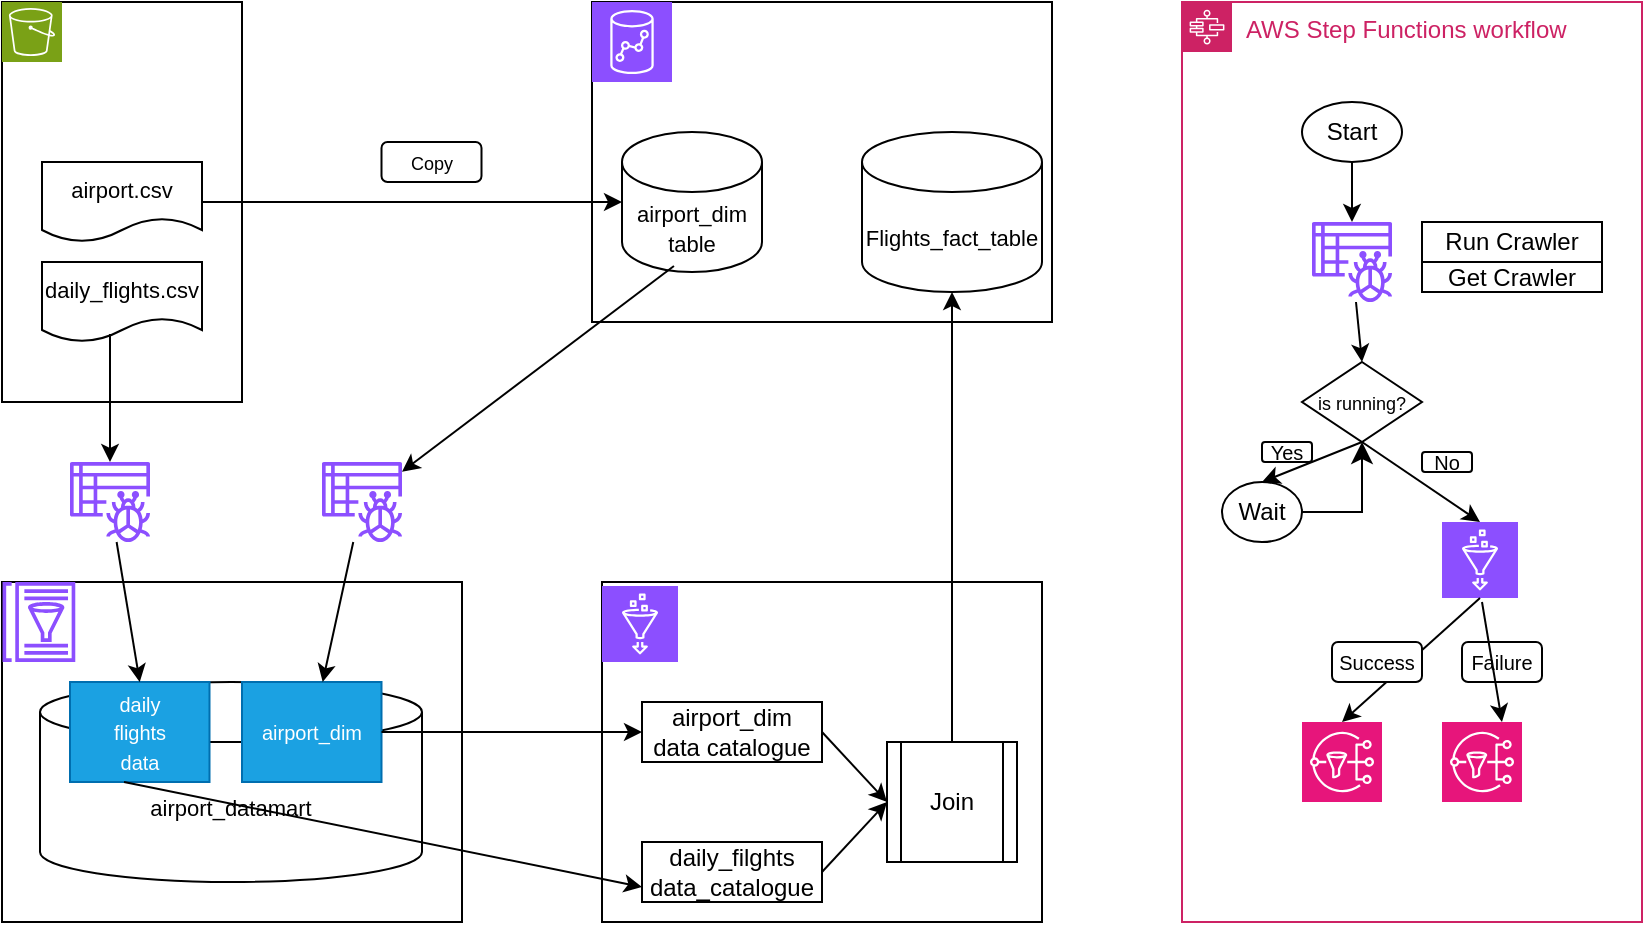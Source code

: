 <mxfile version="26.2.12">
  <diagram name="Page-1" id="zXXScXwHCYAZR13vhqOQ">
    <mxGraphModel dx="874" dy="465" grid="1" gridSize="10" guides="1" tooltips="1" connect="1" arrows="1" fold="1" page="1" pageScale="1" pageWidth="850" pageHeight="1100" math="0" shadow="0">
      <root>
        <mxCell id="0" />
        <mxCell id="1" parent="0" />
        <mxCell id="0Zci6-uyaetoYP36CYbA-6" value="" style="rounded=0;whiteSpace=wrap;html=1;" parent="1" vertex="1">
          <mxGeometry x="40" y="90" width="120" height="200" as="geometry" />
        </mxCell>
        <mxCell id="0Zci6-uyaetoYP36CYbA-3" value="&lt;font style=&quot;font-size: 11px;&quot;&gt;airport.csv&lt;/font&gt;" style="shape=document;whiteSpace=wrap;html=1;boundedLbl=1;" parent="1" vertex="1">
          <mxGeometry x="60" y="170" width="80" height="40" as="geometry" />
        </mxCell>
        <mxCell id="0Zci6-uyaetoYP36CYbA-4" value="&lt;font style=&quot;font-size: 11px;&quot;&gt;daily_flights.csv&lt;/font&gt;" style="shape=document;whiteSpace=wrap;html=1;boundedLbl=1;" parent="1" vertex="1">
          <mxGeometry x="60" y="220" width="80" height="40" as="geometry" />
        </mxCell>
        <mxCell id="0Zci6-uyaetoYP36CYbA-7" value="" style="sketch=0;points=[[0,0,0],[0.25,0,0],[0.5,0,0],[0.75,0,0],[1,0,0],[0,1,0],[0.25,1,0],[0.5,1,0],[0.75,1,0],[1,1,0],[0,0.25,0],[0,0.5,0],[0,0.75,0],[1,0.25,0],[1,0.5,0],[1,0.75,0]];outlineConnect=0;fontColor=#232F3E;fillColor=#7AA116;strokeColor=#ffffff;dashed=0;verticalLabelPosition=bottom;verticalAlign=top;align=center;html=1;fontSize=12;fontStyle=0;aspect=fixed;shape=mxgraph.aws4.resourceIcon;resIcon=mxgraph.aws4.s3;" parent="1" vertex="1">
          <mxGeometry x="40" y="90" width="30" height="30" as="geometry" />
        </mxCell>
        <mxCell id="0Zci6-uyaetoYP36CYbA-9" value="" style="rounded=0;whiteSpace=wrap;html=1;" parent="1" vertex="1">
          <mxGeometry x="335" y="90" width="230" height="160" as="geometry" />
        </mxCell>
        <mxCell id="0Zci6-uyaetoYP36CYbA-8" value="" style="sketch=0;points=[[0,0,0],[0.25,0,0],[0.5,0,0],[0.75,0,0],[1,0,0],[0,1,0],[0.25,1,0],[0.5,1,0],[0.75,1,0],[1,1,0],[0,0.25,0],[0,0.5,0],[0,0.75,0],[1,0.25,0],[1,0.5,0],[1,0.75,0]];outlineConnect=0;fontColor=#232F3E;fillColor=#8C4FFF;strokeColor=#ffffff;dashed=0;verticalLabelPosition=bottom;verticalAlign=top;align=center;html=1;fontSize=12;fontStyle=0;aspect=fixed;shape=mxgraph.aws4.resourceIcon;resIcon=mxgraph.aws4.redshift;" parent="1" vertex="1">
          <mxGeometry x="335" y="90" width="40" height="40" as="geometry" />
        </mxCell>
        <mxCell id="0Zci6-uyaetoYP36CYbA-11" value="&lt;font style=&quot;font-size: 11px;&quot;&gt;airport_dim table&lt;/font&gt;" style="shape=cylinder3;whiteSpace=wrap;html=1;boundedLbl=1;backgroundOutline=1;size=15;" parent="1" vertex="1">
          <mxGeometry x="350" y="155" width="70" height="70" as="geometry" />
        </mxCell>
        <mxCell id="0Zci6-uyaetoYP36CYbA-12" value="" style="endArrow=classic;html=1;rounded=0;exitX=1;exitY=0.5;exitDx=0;exitDy=0;entryX=0;entryY=0.5;entryDx=0;entryDy=0;entryPerimeter=0;" parent="1" source="0Zci6-uyaetoYP36CYbA-3" target="0Zci6-uyaetoYP36CYbA-11" edge="1">
          <mxGeometry width="50" height="50" relative="1" as="geometry">
            <mxPoint x="400" y="310" as="sourcePoint" />
            <mxPoint x="450" y="260" as="targetPoint" />
          </mxGeometry>
        </mxCell>
        <mxCell id="0Zci6-uyaetoYP36CYbA-13" value="&lt;font style=&quot;font-size: 9px;&quot;&gt;Copy&lt;/font&gt;" style="rounded=1;whiteSpace=wrap;html=1;" parent="1" vertex="1">
          <mxGeometry x="229.75" y="160" width="50" height="20" as="geometry" />
        </mxCell>
        <mxCell id="0Zci6-uyaetoYP36CYbA-14" value="" style="sketch=0;outlineConnect=0;fontColor=#232F3E;gradientColor=none;fillColor=#8C4FFF;strokeColor=none;dashed=0;verticalLabelPosition=bottom;verticalAlign=top;align=center;html=1;fontSize=12;fontStyle=0;aspect=fixed;pointerEvents=1;shape=mxgraph.aws4.glue_crawlers;" parent="1" vertex="1">
          <mxGeometry x="74" y="320" width="40" height="40" as="geometry" />
        </mxCell>
        <mxCell id="0Zci6-uyaetoYP36CYbA-16" value="" style="rounded=0;whiteSpace=wrap;html=1;" parent="1" vertex="1">
          <mxGeometry x="40" y="380" width="230" height="170" as="geometry" />
        </mxCell>
        <mxCell id="0Zci6-uyaetoYP36CYbA-15" value="" style="sketch=0;outlineConnect=0;fontColor=#232F3E;gradientColor=none;fillColor=#8C4FFF;strokeColor=none;dashed=0;verticalLabelPosition=bottom;verticalAlign=top;align=center;html=1;fontSize=12;fontStyle=0;aspect=fixed;pointerEvents=1;shape=mxgraph.aws4.glue_data_catalog;" parent="1" vertex="1">
          <mxGeometry x="40" y="380" width="36.92" height="40" as="geometry" />
        </mxCell>
        <mxCell id="0Zci6-uyaetoYP36CYbA-17" value="&lt;font style=&quot;font-size: 11px;&quot;&gt;airport_datamart&lt;/font&gt;" style="shape=cylinder3;whiteSpace=wrap;html=1;boundedLbl=1;backgroundOutline=1;size=15;" parent="1" vertex="1">
          <mxGeometry x="59" y="430" width="191" height="100" as="geometry" />
        </mxCell>
        <mxCell id="0Zci6-uyaetoYP36CYbA-19" value="&lt;font style=&quot;font-size: 10px;&quot;&gt;daily&lt;/font&gt;&lt;div&gt;&lt;font style=&quot;font-size: 10px;&quot;&gt;flights&lt;/font&gt;&lt;/div&gt;&lt;div&gt;&lt;font style=&quot;font-size: 10px;&quot;&gt;data&lt;/font&gt;&lt;/div&gt;" style="rounded=0;whiteSpace=wrap;html=1;fillColor=#1ba1e2;fontColor=#ffffff;strokeColor=#006EAF;" parent="1" vertex="1">
          <mxGeometry x="74" y="430" width="69.75" height="50" as="geometry" />
        </mxCell>
        <mxCell id="0Zci6-uyaetoYP36CYbA-20" style="edgeStyle=orthogonalEdgeStyle;rounded=0;orthogonalLoop=1;jettySize=auto;html=1;exitX=0.5;exitY=1;exitDx=0;exitDy=0;exitPerimeter=0;" parent="1" source="0Zci6-uyaetoYP36CYbA-17" target="0Zci6-uyaetoYP36CYbA-17" edge="1">
          <mxGeometry relative="1" as="geometry" />
        </mxCell>
        <mxCell id="0Zci6-uyaetoYP36CYbA-21" value="&lt;font style=&quot;font-size: 11px;&quot;&gt;Flights_fact_table&lt;/font&gt;" style="shape=cylinder3;whiteSpace=wrap;html=1;boundedLbl=1;backgroundOutline=1;size=15;" parent="1" vertex="1">
          <mxGeometry x="470" y="155" width="90" height="80" as="geometry" />
        </mxCell>
        <mxCell id="0Zci6-uyaetoYP36CYbA-22" value="" style="endArrow=classic;html=1;rounded=0;exitX=0.425;exitY=0.9;exitDx=0;exitDy=0;exitPerimeter=0;" parent="1" source="0Zci6-uyaetoYP36CYbA-4" target="0Zci6-uyaetoYP36CYbA-14" edge="1">
          <mxGeometry width="50" height="50" relative="1" as="geometry">
            <mxPoint x="400" y="310" as="sourcePoint" />
            <mxPoint x="450" y="260" as="targetPoint" />
          </mxGeometry>
        </mxCell>
        <mxCell id="0Zci6-uyaetoYP36CYbA-25" value="" style="endArrow=classic;html=1;rounded=0;entryX=0.5;entryY=0;entryDx=0;entryDy=0;" parent="1" source="0Zci6-uyaetoYP36CYbA-14" target="0Zci6-uyaetoYP36CYbA-19" edge="1">
          <mxGeometry width="50" height="50" relative="1" as="geometry">
            <mxPoint x="400" y="310" as="sourcePoint" />
            <mxPoint x="450" y="260" as="targetPoint" />
          </mxGeometry>
        </mxCell>
        <mxCell id="0Zci6-uyaetoYP36CYbA-26" value="" style="sketch=0;outlineConnect=0;fontColor=#232F3E;gradientColor=none;fillColor=#8C4FFF;strokeColor=none;dashed=0;verticalLabelPosition=bottom;verticalAlign=top;align=center;html=1;fontSize=12;fontStyle=0;aspect=fixed;pointerEvents=1;shape=mxgraph.aws4.glue_crawlers;" parent="1" vertex="1">
          <mxGeometry x="200" y="320" width="40" height="40" as="geometry" />
        </mxCell>
        <mxCell id="0Zci6-uyaetoYP36CYbA-28" value="" style="endArrow=classic;html=1;rounded=0;exitX=0.371;exitY=0.957;exitDx=0;exitDy=0;exitPerimeter=0;" parent="1" source="0Zci6-uyaetoYP36CYbA-11" target="0Zci6-uyaetoYP36CYbA-26" edge="1">
          <mxGeometry width="50" height="50" relative="1" as="geometry">
            <mxPoint x="400" y="310" as="sourcePoint" />
            <mxPoint x="450" y="260" as="targetPoint" />
          </mxGeometry>
        </mxCell>
        <mxCell id="0Zci6-uyaetoYP36CYbA-29" value="&lt;span style=&quot;font-size: 10px;&quot;&gt;airport_dim&lt;/span&gt;" style="rounded=0;whiteSpace=wrap;html=1;fillColor=#1ba1e2;fontColor=#ffffff;strokeColor=#006EAF;" parent="1" vertex="1">
          <mxGeometry x="160" y="430" width="69.75" height="50" as="geometry" />
        </mxCell>
        <mxCell id="0Zci6-uyaetoYP36CYbA-33" value="" style="rounded=0;whiteSpace=wrap;html=1;" parent="1" vertex="1">
          <mxGeometry x="340" y="380" width="220" height="170" as="geometry" />
        </mxCell>
        <mxCell id="0Zci6-uyaetoYP36CYbA-31" value="" style="endArrow=classic;html=1;rounded=0;" parent="1" source="0Zci6-uyaetoYP36CYbA-26" target="0Zci6-uyaetoYP36CYbA-29" edge="1">
          <mxGeometry width="50" height="50" relative="1" as="geometry">
            <mxPoint x="400" y="310" as="sourcePoint" />
            <mxPoint x="450" y="260" as="targetPoint" />
          </mxGeometry>
        </mxCell>
        <mxCell id="0Zci6-uyaetoYP36CYbA-32" value="" style="sketch=0;points=[[0,0,0],[0.25,0,0],[0.5,0,0],[0.75,0,0],[1,0,0],[0,1,0],[0.25,1,0],[0.5,1,0],[0.75,1,0],[1,1,0],[0,0.25,0],[0,0.5,0],[0,0.75,0],[1,0.25,0],[1,0.5,0],[1,0.75,0]];outlineConnect=0;fontColor=#232F3E;fillColor=#8C4FFF;strokeColor=#ffffff;dashed=0;verticalLabelPosition=bottom;verticalAlign=top;align=center;html=1;fontSize=12;fontStyle=0;aspect=fixed;shape=mxgraph.aws4.resourceIcon;resIcon=mxgraph.aws4.glue;" parent="1" vertex="1">
          <mxGeometry x="340" y="382" width="38" height="38" as="geometry" />
        </mxCell>
        <mxCell id="0Zci6-uyaetoYP36CYbA-37" value="" style="endArrow=classic;html=1;rounded=0;exitX=1;exitY=0.5;exitDx=0;exitDy=0;entryX=0;entryY=0.5;entryDx=0;entryDy=0;" parent="1" source="0Zci6-uyaetoYP36CYbA-29" target="0Zci6-uyaetoYP36CYbA-41" edge="1">
          <mxGeometry width="50" height="50" relative="1" as="geometry">
            <mxPoint x="400" y="590" as="sourcePoint" />
            <mxPoint x="400" y="520" as="targetPoint" />
          </mxGeometry>
        </mxCell>
        <mxCell id="0Zci6-uyaetoYP36CYbA-39" value="" style="endArrow=classic;html=1;rounded=0;exitX=0.387;exitY=1;exitDx=0;exitDy=0;exitPerimeter=0;entryX=0;entryY=0.75;entryDx=0;entryDy=0;" parent="1" source="0Zci6-uyaetoYP36CYbA-19" target="0Zci6-uyaetoYP36CYbA-42" edge="1">
          <mxGeometry width="50" height="50" relative="1" as="geometry">
            <mxPoint x="400" y="590" as="sourcePoint" />
            <mxPoint x="400" y="560" as="targetPoint" />
          </mxGeometry>
        </mxCell>
        <mxCell id="0Zci6-uyaetoYP36CYbA-41" value="airport_dim&lt;div&gt;data catalogue&lt;/div&gt;" style="rounded=0;whiteSpace=wrap;html=1;" parent="1" vertex="1">
          <mxGeometry x="360" y="440" width="90" height="30" as="geometry" />
        </mxCell>
        <mxCell id="0Zci6-uyaetoYP36CYbA-42" value="daily_filghts&lt;div&gt;data_catalogue&lt;/div&gt;" style="rounded=0;whiteSpace=wrap;html=1;" parent="1" vertex="1">
          <mxGeometry x="360" y="510" width="90" height="30" as="geometry" />
        </mxCell>
        <mxCell id="0Zci6-uyaetoYP36CYbA-44" value="Join" style="shape=process;whiteSpace=wrap;html=1;backgroundOutline=1;" parent="1" vertex="1">
          <mxGeometry x="482.5" y="460" width="65" height="60" as="geometry" />
        </mxCell>
        <mxCell id="0Zci6-uyaetoYP36CYbA-45" value="" style="endArrow=classic;html=1;rounded=0;exitX=1;exitY=0.5;exitDx=0;exitDy=0;entryX=0;entryY=0.5;entryDx=0;entryDy=0;" parent="1" source="0Zci6-uyaetoYP36CYbA-42" target="0Zci6-uyaetoYP36CYbA-44" edge="1">
          <mxGeometry width="50" height="50" relative="1" as="geometry">
            <mxPoint x="400" y="590" as="sourcePoint" />
            <mxPoint x="450" y="540" as="targetPoint" />
          </mxGeometry>
        </mxCell>
        <mxCell id="0Zci6-uyaetoYP36CYbA-46" value="" style="endArrow=classic;html=1;rounded=0;exitX=1;exitY=0.5;exitDx=0;exitDy=0;entryX=0;entryY=0.5;entryDx=0;entryDy=0;" parent="1" source="0Zci6-uyaetoYP36CYbA-41" target="0Zci6-uyaetoYP36CYbA-44" edge="1">
          <mxGeometry width="50" height="50" relative="1" as="geometry">
            <mxPoint x="400" y="590" as="sourcePoint" />
            <mxPoint x="450" y="540" as="targetPoint" />
          </mxGeometry>
        </mxCell>
        <mxCell id="0Zci6-uyaetoYP36CYbA-50" value="" style="endArrow=classic;html=1;rounded=0;exitX=0.5;exitY=0;exitDx=0;exitDy=0;entryX=0.5;entryY=1;entryDx=0;entryDy=0;entryPerimeter=0;" parent="1" source="0Zci6-uyaetoYP36CYbA-44" target="0Zci6-uyaetoYP36CYbA-21" edge="1">
          <mxGeometry width="50" height="50" relative="1" as="geometry">
            <mxPoint x="400" y="380" as="sourcePoint" />
            <mxPoint x="450" y="330" as="targetPoint" />
          </mxGeometry>
        </mxCell>
        <mxCell id="mrPPmuVsZvDpEOdSEq8O-7" value="AWS Step Functions workflow" style="points=[[0,0],[0.25,0],[0.5,0],[0.75,0],[1,0],[1,0.25],[1,0.5],[1,0.75],[1,1],[0.75,1],[0.5,1],[0.25,1],[0,1],[0,0.75],[0,0.5],[0,0.25]];outlineConnect=0;gradientColor=none;html=1;whiteSpace=wrap;fontSize=12;fontStyle=0;container=1;pointerEvents=0;collapsible=0;recursiveResize=0;shape=mxgraph.aws4.group;grIcon=mxgraph.aws4.group_aws_step_functions_workflow;strokeColor=#CD2264;fillColor=none;verticalAlign=top;align=left;spacingLeft=30;fontColor=#CD2264;dashed=0;" vertex="1" parent="1">
          <mxGeometry x="630" y="90" width="230" height="460" as="geometry" />
        </mxCell>
        <mxCell id="mrPPmuVsZvDpEOdSEq8O-8" value="Start" style="ellipse;whiteSpace=wrap;html=1;" vertex="1" parent="mrPPmuVsZvDpEOdSEq8O-7">
          <mxGeometry x="60" y="50" width="50" height="30" as="geometry" />
        </mxCell>
        <mxCell id="mrPPmuVsZvDpEOdSEq8O-9" value="" style="endArrow=classic;html=1;rounded=0;exitX=0.5;exitY=1;exitDx=0;exitDy=0;" edge="1" parent="mrPPmuVsZvDpEOdSEq8O-7" source="mrPPmuVsZvDpEOdSEq8O-8" target="mrPPmuVsZvDpEOdSEq8O-10">
          <mxGeometry width="50" height="50" relative="1" as="geometry">
            <mxPoint x="-230" y="220" as="sourcePoint" />
            <mxPoint x="-180" y="170" as="targetPoint" />
          </mxGeometry>
        </mxCell>
        <mxCell id="mrPPmuVsZvDpEOdSEq8O-10" value="" style="sketch=0;outlineConnect=0;fontColor=#232F3E;gradientColor=none;fillColor=#8C4FFF;strokeColor=none;dashed=0;verticalLabelPosition=bottom;verticalAlign=top;align=center;html=1;fontSize=12;fontStyle=0;aspect=fixed;pointerEvents=1;shape=mxgraph.aws4.glue_crawlers;" vertex="1" parent="mrPPmuVsZvDpEOdSEq8O-7">
          <mxGeometry x="65" y="110" width="40" height="40" as="geometry" />
        </mxCell>
        <mxCell id="mrPPmuVsZvDpEOdSEq8O-11" value="&lt;font style=&quot;font-size: 9px;&quot;&gt;&lt;font style=&quot;&quot;&gt;is runn&lt;/font&gt;ing?&lt;/font&gt;" style="rhombus;whiteSpace=wrap;html=1;" vertex="1" parent="mrPPmuVsZvDpEOdSEq8O-7">
          <mxGeometry x="60" y="180" width="60" height="40" as="geometry" />
        </mxCell>
        <mxCell id="mrPPmuVsZvDpEOdSEq8O-12" value="Wait" style="ellipse;whiteSpace=wrap;html=1;" vertex="1" parent="mrPPmuVsZvDpEOdSEq8O-7">
          <mxGeometry x="20" y="240" width="40" height="30" as="geometry" />
        </mxCell>
        <mxCell id="mrPPmuVsZvDpEOdSEq8O-13" value="" style="sketch=0;points=[[0,0,0],[0.25,0,0],[0.5,0,0],[0.75,0,0],[1,0,0],[0,1,0],[0.25,1,0],[0.5,1,0],[0.75,1,0],[1,1,0],[0,0.25,0],[0,0.5,0],[0,0.75,0],[1,0.25,0],[1,0.5,0],[1,0.75,0]];outlineConnect=0;fontColor=#232F3E;fillColor=#8C4FFF;strokeColor=#ffffff;dashed=0;verticalLabelPosition=bottom;verticalAlign=top;align=center;html=1;fontSize=12;fontStyle=0;aspect=fixed;shape=mxgraph.aws4.resourceIcon;resIcon=mxgraph.aws4.glue;" vertex="1" parent="mrPPmuVsZvDpEOdSEq8O-7">
          <mxGeometry x="130" y="260" width="38" height="38" as="geometry" />
        </mxCell>
        <mxCell id="mrPPmuVsZvDpEOdSEq8O-15" value="" style="sketch=0;points=[[0,0,0],[0.25,0,0],[0.5,0,0],[0.75,0,0],[1,0,0],[0,1,0],[0.25,1,0],[0.5,1,0],[0.75,1,0],[1,1,0],[0,0.25,0],[0,0.5,0],[0,0.75,0],[1,0.25,0],[1,0.5,0],[1,0.75,0]];outlineConnect=0;fontColor=#232F3E;fillColor=#E7157B;strokeColor=#ffffff;dashed=0;verticalLabelPosition=bottom;verticalAlign=top;align=center;html=1;fontSize=12;fontStyle=0;aspect=fixed;shape=mxgraph.aws4.resourceIcon;resIcon=mxgraph.aws4.sns;" vertex="1" parent="mrPPmuVsZvDpEOdSEq8O-7">
          <mxGeometry x="130" y="360" width="40" height="40" as="geometry" />
        </mxCell>
        <mxCell id="mrPPmuVsZvDpEOdSEq8O-16" value="" style="sketch=0;points=[[0,0,0],[0.25,0,0],[0.5,0,0],[0.75,0,0],[1,0,0],[0,1,0],[0.25,1,0],[0.5,1,0],[0.75,1,0],[1,1,0],[0,0.25,0],[0,0.5,0],[0,0.75,0],[1,0.25,0],[1,0.5,0],[1,0.75,0]];outlineConnect=0;fontColor=#232F3E;fillColor=#E7157B;strokeColor=#ffffff;dashed=0;verticalLabelPosition=bottom;verticalAlign=top;align=center;html=1;fontSize=12;fontStyle=0;aspect=fixed;shape=mxgraph.aws4.resourceIcon;resIcon=mxgraph.aws4.sns;" vertex="1" parent="mrPPmuVsZvDpEOdSEq8O-7">
          <mxGeometry x="60" y="360" width="40" height="40" as="geometry" />
        </mxCell>
        <mxCell id="mrPPmuVsZvDpEOdSEq8O-19" value="" style="endArrow=classic;html=1;rounded=0;entryX=0.5;entryY=0;entryDx=0;entryDy=0;" edge="1" parent="mrPPmuVsZvDpEOdSEq8O-7" source="mrPPmuVsZvDpEOdSEq8O-10" target="mrPPmuVsZvDpEOdSEq8O-11">
          <mxGeometry width="50" height="50" relative="1" as="geometry">
            <mxPoint x="-230" y="220" as="sourcePoint" />
            <mxPoint x="-180" y="170" as="targetPoint" />
          </mxGeometry>
        </mxCell>
        <mxCell id="mrPPmuVsZvDpEOdSEq8O-20" value="" style="endArrow=classic;html=1;rounded=0;exitX=0.5;exitY=1;exitDx=0;exitDy=0;entryX=0.5;entryY=0;entryDx=0;entryDy=0;" edge="1" parent="mrPPmuVsZvDpEOdSEq8O-7" source="mrPPmuVsZvDpEOdSEq8O-11" target="mrPPmuVsZvDpEOdSEq8O-12">
          <mxGeometry width="50" height="50" relative="1" as="geometry">
            <mxPoint x="-230" y="220" as="sourcePoint" />
            <mxPoint x="-180" y="170" as="targetPoint" />
          </mxGeometry>
        </mxCell>
        <mxCell id="mrPPmuVsZvDpEOdSEq8O-21" value="&lt;font size=&quot;1&quot;&gt;Yes&lt;/font&gt;" style="rounded=1;whiteSpace=wrap;html=1;" vertex="1" parent="mrPPmuVsZvDpEOdSEq8O-7">
          <mxGeometry x="40" y="220" width="25" height="10" as="geometry" />
        </mxCell>
        <mxCell id="mrPPmuVsZvDpEOdSEq8O-24" value="" style="edgeStyle=elbowEdgeStyle;elbow=horizontal;endArrow=classic;html=1;curved=0;rounded=0;endSize=8;startSize=8;exitX=1;exitY=0.5;exitDx=0;exitDy=0;entryX=0.5;entryY=1;entryDx=0;entryDy=0;" edge="1" parent="mrPPmuVsZvDpEOdSEq8O-7" source="mrPPmuVsZvDpEOdSEq8O-12" target="mrPPmuVsZvDpEOdSEq8O-11">
          <mxGeometry width="50" height="50" relative="1" as="geometry">
            <mxPoint x="-220" y="320" as="sourcePoint" />
            <mxPoint x="-170" y="270" as="targetPoint" />
            <Array as="points">
              <mxPoint x="90" y="240" />
            </Array>
          </mxGeometry>
        </mxCell>
        <mxCell id="mrPPmuVsZvDpEOdSEq8O-26" value="" style="endArrow=classic;html=1;rounded=0;exitX=0.5;exitY=1;exitDx=0;exitDy=0;entryX=0.5;entryY=0;entryDx=0;entryDy=0;entryPerimeter=0;" edge="1" parent="mrPPmuVsZvDpEOdSEq8O-7" source="mrPPmuVsZvDpEOdSEq8O-11" target="mrPPmuVsZvDpEOdSEq8O-13">
          <mxGeometry width="50" height="50" relative="1" as="geometry">
            <mxPoint x="-220" y="320" as="sourcePoint" />
            <mxPoint x="-170" y="270" as="targetPoint" />
          </mxGeometry>
        </mxCell>
        <mxCell id="mrPPmuVsZvDpEOdSEq8O-27" value="&lt;font size=&quot;1&quot;&gt;No&lt;/font&gt;" style="rounded=1;whiteSpace=wrap;html=1;" vertex="1" parent="mrPPmuVsZvDpEOdSEq8O-7">
          <mxGeometry x="120" y="225" width="25" height="10" as="geometry" />
        </mxCell>
        <mxCell id="mrPPmuVsZvDpEOdSEq8O-28" value="" style="endArrow=classic;html=1;rounded=0;exitX=0.5;exitY=1;exitDx=0;exitDy=0;exitPerimeter=0;entryX=0.5;entryY=0;entryDx=0;entryDy=0;entryPerimeter=0;" edge="1" parent="mrPPmuVsZvDpEOdSEq8O-7" source="mrPPmuVsZvDpEOdSEq8O-13" target="mrPPmuVsZvDpEOdSEq8O-16">
          <mxGeometry width="50" height="50" relative="1" as="geometry">
            <mxPoint x="-220" y="320" as="sourcePoint" />
            <mxPoint x="-170" y="270" as="targetPoint" />
          </mxGeometry>
        </mxCell>
        <mxCell id="mrPPmuVsZvDpEOdSEq8O-30" value="&lt;font size=&quot;1&quot;&gt;Success&lt;/font&gt;" style="rounded=1;whiteSpace=wrap;html=1;" vertex="1" parent="mrPPmuVsZvDpEOdSEq8O-7">
          <mxGeometry x="75" y="320" width="45" height="20" as="geometry" />
        </mxCell>
        <mxCell id="mrPPmuVsZvDpEOdSEq8O-31" value="&lt;font size=&quot;1&quot;&gt;Failure&lt;/font&gt;" style="rounded=1;whiteSpace=wrap;html=1;" vertex="1" parent="mrPPmuVsZvDpEOdSEq8O-7">
          <mxGeometry x="140" y="320" width="40" height="20" as="geometry" />
        </mxCell>
        <mxCell id="mrPPmuVsZvDpEOdSEq8O-34" value="Run Crawler" style="rounded=0;whiteSpace=wrap;html=1;" vertex="1" parent="mrPPmuVsZvDpEOdSEq8O-7">
          <mxGeometry x="120" y="110" width="90" height="20" as="geometry" />
        </mxCell>
        <mxCell id="mrPPmuVsZvDpEOdSEq8O-35" value="Get Crawler" style="rounded=0;whiteSpace=wrap;html=1;" vertex="1" parent="mrPPmuVsZvDpEOdSEq8O-7">
          <mxGeometry x="120" y="130" width="90" height="15" as="geometry" />
        </mxCell>
        <mxCell id="mrPPmuVsZvDpEOdSEq8O-29" value="" style="endArrow=classic;html=1;rounded=0;entryX=0.75;entryY=0;entryDx=0;entryDy=0;entryPerimeter=0;" edge="1" parent="1" target="mrPPmuVsZvDpEOdSEq8O-15">
          <mxGeometry width="50" height="50" relative="1" as="geometry">
            <mxPoint x="780" y="390" as="sourcePoint" />
            <mxPoint x="460" y="360" as="targetPoint" />
          </mxGeometry>
        </mxCell>
      </root>
    </mxGraphModel>
  </diagram>
</mxfile>
